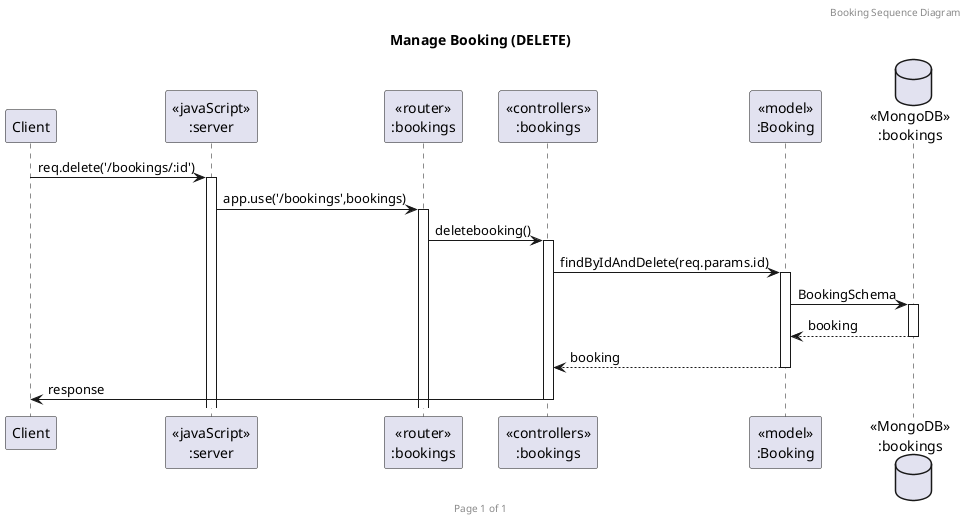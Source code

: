 @startuml Manage Booking (DELETE)

header Booking Sequence Diagram
footer Page %page% of %lastpage%
title "Manage Booking (DELETE)"

participant "Client" as client
participant "<<javaScript>>\n:server" as server
participant "<<router>>\n:bookings" as routerBookings
participant "<<controllers>>\n:bookings" as controllersBookings
participant "<<model>>\n:Booking" as modelBooking
database "<<MongoDB>>\n:bookings" as BookingsDatabase

client->server ++:req.delete('/bookings/:id')
server->routerBookings ++:app.use('/bookings',bookings)
routerBookings -> controllersBookings ++:deletebooking()
controllersBookings->modelBooking ++:findByIdAndDelete(req.params.id)
modelBooking ->BookingsDatabase ++:BookingSchema
BookingsDatabase --> modelBooking --:booking
controllersBookings <-- modelBooking --:booking
controllersBookings->client --:response

@enduml